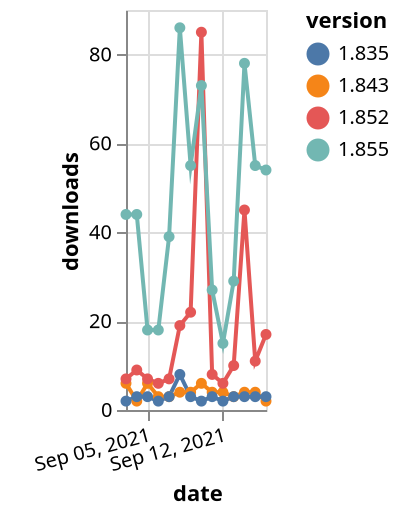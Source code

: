 {"$schema": "https://vega.github.io/schema/vega-lite/v5.json", "description": "A simple bar chart with embedded data.", "data": {"values": [{"date": "2021-09-03", "total": 14160, "delta": 6, "version": "1.843"}, {"date": "2021-09-04", "total": 14162, "delta": 2, "version": "1.843"}, {"date": "2021-09-05", "total": 14168, "delta": 6, "version": "1.843"}, {"date": "2021-09-06", "total": 14171, "delta": 3, "version": "1.843"}, {"date": "2021-09-07", "total": 14174, "delta": 3, "version": "1.843"}, {"date": "2021-09-08", "total": 14178, "delta": 4, "version": "1.843"}, {"date": "2021-09-09", "total": 14182, "delta": 4, "version": "1.843"}, {"date": "2021-09-10", "total": 14188, "delta": 6, "version": "1.843"}, {"date": "2021-09-11", "total": 14192, "delta": 4, "version": "1.843"}, {"date": "2021-09-12", "total": 14196, "delta": 4, "version": "1.843"}, {"date": "2021-09-13", "total": 14199, "delta": 3, "version": "1.843"}, {"date": "2021-09-14", "total": 14203, "delta": 4, "version": "1.843"}, {"date": "2021-09-15", "total": 14207, "delta": 4, "version": "1.843"}, {"date": "2021-09-16", "total": 14209, "delta": 2, "version": "1.843"}, {"date": "2021-09-03", "total": 31072, "delta": 2, "version": "1.835"}, {"date": "2021-09-04", "total": 31075, "delta": 3, "version": "1.835"}, {"date": "2021-09-05", "total": 31078, "delta": 3, "version": "1.835"}, {"date": "2021-09-06", "total": 31080, "delta": 2, "version": "1.835"}, {"date": "2021-09-07", "total": 31083, "delta": 3, "version": "1.835"}, {"date": "2021-09-08", "total": 31091, "delta": 8, "version": "1.835"}, {"date": "2021-09-09", "total": 31094, "delta": 3, "version": "1.835"}, {"date": "2021-09-10", "total": 31096, "delta": 2, "version": "1.835"}, {"date": "2021-09-11", "total": 31099, "delta": 3, "version": "1.835"}, {"date": "2021-09-12", "total": 31101, "delta": 2, "version": "1.835"}, {"date": "2021-09-13", "total": 31104, "delta": 3, "version": "1.835"}, {"date": "2021-09-14", "total": 31107, "delta": 3, "version": "1.835"}, {"date": "2021-09-15", "total": 31110, "delta": 3, "version": "1.835"}, {"date": "2021-09-16", "total": 31113, "delta": 3, "version": "1.835"}, {"date": "2021-09-03", "total": 45516, "delta": 7, "version": "1.852"}, {"date": "2021-09-04", "total": 45525, "delta": 9, "version": "1.852"}, {"date": "2021-09-05", "total": 45532, "delta": 7, "version": "1.852"}, {"date": "2021-09-06", "total": 45538, "delta": 6, "version": "1.852"}, {"date": "2021-09-07", "total": 45545, "delta": 7, "version": "1.852"}, {"date": "2021-09-08", "total": 45564, "delta": 19, "version": "1.852"}, {"date": "2021-09-09", "total": 45586, "delta": 22, "version": "1.852"}, {"date": "2021-09-10", "total": 45671, "delta": 85, "version": "1.852"}, {"date": "2021-09-11", "total": 45679, "delta": 8, "version": "1.852"}, {"date": "2021-09-12", "total": 45685, "delta": 6, "version": "1.852"}, {"date": "2021-09-13", "total": 45695, "delta": 10, "version": "1.852"}, {"date": "2021-09-14", "total": 45740, "delta": 45, "version": "1.852"}, {"date": "2021-09-15", "total": 45751, "delta": 11, "version": "1.852"}, {"date": "2021-09-16", "total": 45768, "delta": 17, "version": "1.852"}, {"date": "2021-09-03", "total": 12057, "delta": 44, "version": "1.855"}, {"date": "2021-09-04", "total": 12101, "delta": 44, "version": "1.855"}, {"date": "2021-09-05", "total": 12119, "delta": 18, "version": "1.855"}, {"date": "2021-09-06", "total": 12137, "delta": 18, "version": "1.855"}, {"date": "2021-09-07", "total": 12176, "delta": 39, "version": "1.855"}, {"date": "2021-09-08", "total": 12262, "delta": 86, "version": "1.855"}, {"date": "2021-09-09", "total": 12317, "delta": 55, "version": "1.855"}, {"date": "2021-09-10", "total": 12390, "delta": 73, "version": "1.855"}, {"date": "2021-09-11", "total": 12417, "delta": 27, "version": "1.855"}, {"date": "2021-09-12", "total": 12432, "delta": 15, "version": "1.855"}, {"date": "2021-09-13", "total": 12461, "delta": 29, "version": "1.855"}, {"date": "2021-09-14", "total": 12539, "delta": 78, "version": "1.855"}, {"date": "2021-09-15", "total": 12594, "delta": 55, "version": "1.855"}, {"date": "2021-09-16", "total": 12648, "delta": 54, "version": "1.855"}]}, "width": "container", "mark": {"type": "line", "point": {"filled": true}}, "encoding": {"x": {"field": "date", "type": "temporal", "timeUnit": "yearmonthdate", "title": "date", "axis": {"labelAngle": -15}}, "y": {"field": "delta", "type": "quantitative", "title": "downloads"}, "color": {"field": "version", "type": "nominal"}, "tooltip": {"field": "delta"}}}